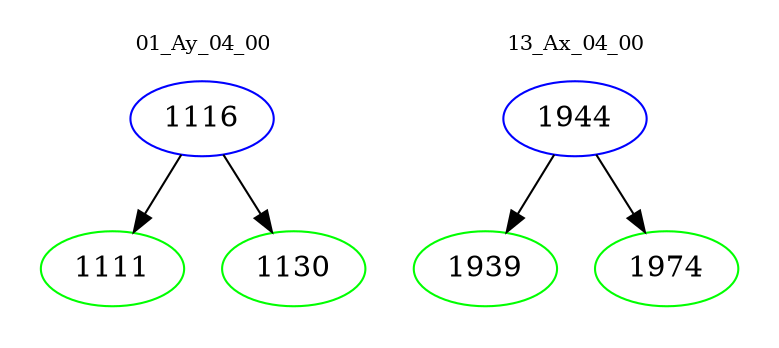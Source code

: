 digraph{
subgraph cluster_0 {
color = white
label = "01_Ay_04_00";
fontsize=10;
T0_1116 [label="1116", color="blue"]
T0_1116 -> T0_1111 [color="black"]
T0_1111 [label="1111", color="green"]
T0_1116 -> T0_1130 [color="black"]
T0_1130 [label="1130", color="green"]
}
subgraph cluster_1 {
color = white
label = "13_Ax_04_00";
fontsize=10;
T1_1944 [label="1944", color="blue"]
T1_1944 -> T1_1939 [color="black"]
T1_1939 [label="1939", color="green"]
T1_1944 -> T1_1974 [color="black"]
T1_1974 [label="1974", color="green"]
}
}
